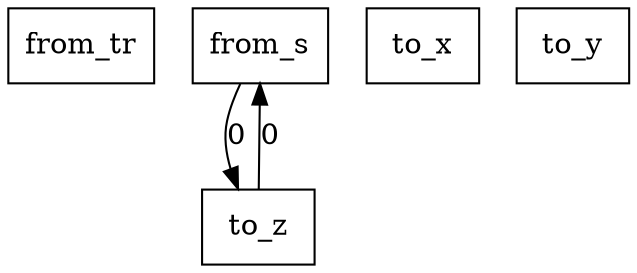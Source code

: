 digraph {
    graph [rankdir=TB
          ,bgcolor=transparent];
    node [shape=box
         ,fillcolor=white
         ,style=filled];
    0 [label=<from_tr>];
    1 [label=<from_s>];
    2 [label=<to_x>];
    3 [label=<to_y>];
    4 [label=<to_z>];
    1 -> 4 [label=0];
    4 -> 1 [label=0];
}